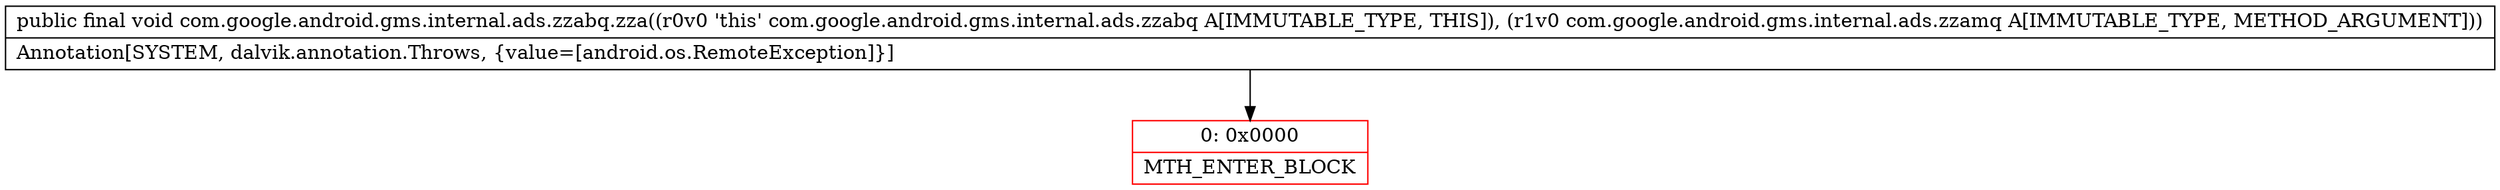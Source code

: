 digraph "CFG forcom.google.android.gms.internal.ads.zzabq.zza(Lcom\/google\/android\/gms\/internal\/ads\/zzamq;)V" {
subgraph cluster_Region_462514107 {
label = "R(0)";
node [shape=record,color=blue];
}
Node_0 [shape=record,color=red,label="{0\:\ 0x0000|MTH_ENTER_BLOCK\l}"];
MethodNode[shape=record,label="{public final void com.google.android.gms.internal.ads.zzabq.zza((r0v0 'this' com.google.android.gms.internal.ads.zzabq A[IMMUTABLE_TYPE, THIS]), (r1v0 com.google.android.gms.internal.ads.zzamq A[IMMUTABLE_TYPE, METHOD_ARGUMENT]))  | Annotation[SYSTEM, dalvik.annotation.Throws, \{value=[android.os.RemoteException]\}]\l}"];
MethodNode -> Node_0;
}

